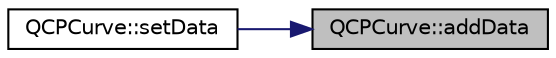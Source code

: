 digraph "QCPCurve::addData"
{
 // LATEX_PDF_SIZE
  edge [fontname="Helvetica",fontsize="10",labelfontname="Helvetica",labelfontsize="10"];
  node [fontname="Helvetica",fontsize="10",shape=record];
  rankdir="RL";
  Node1 [label="QCPCurve::addData",height=0.2,width=0.4,color="black", fillcolor="grey75", style="filled", fontcolor="black",tooltip=" "];
  Node1 -> Node2 [dir="back",color="midnightblue",fontsize="10",style="solid",fontname="Helvetica"];
  Node2 [label="QCPCurve::setData",height=0.2,width=0.4,color="black", fillcolor="white", style="filled",URL="$classQCPCurve.html#a0768af2c33c8dcffa3cf5bdeb53923a6",tooltip=" "];
}
